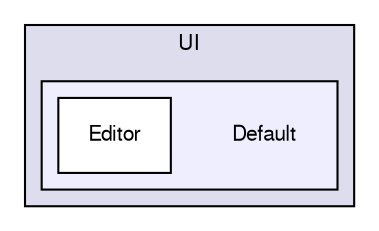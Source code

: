 digraph "Default" {
  compound=true
  node [ fontsize="10", fontname="FreeSans"];
  edge [ labelfontsize="10", labelfontname="FreeSans"];
  subgraph clusterdir_21c056770a1c85212d1f34ad72c75551 {
    graph [ bgcolor="#ddddee", pencolor="black", label="UI" fontname="FreeSans", fontsize="10", URL="dir_21c056770a1c85212d1f34ad72c75551.html"]
  subgraph clusterdir_4dae1e8f8a2cb3666565ccd5e4415a01 {
    graph [ bgcolor="#eeeeff", pencolor="black", label="" URL="dir_4dae1e8f8a2cb3666565ccd5e4415a01.html"];
    dir_4dae1e8f8a2cb3666565ccd5e4415a01 [shape=plaintext label="Default"];
    dir_be0c4dc2334b2bf14b90bbf55e3b81b0 [shape=box label="Editor" color="black" fillcolor="white" style="filled" URL="dir_be0c4dc2334b2bf14b90bbf55e3b81b0.html"];
  }
  }
}
